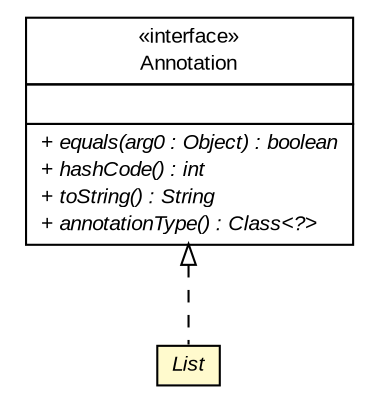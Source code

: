 #!/usr/local/bin/dot
#
# Class diagram 
# Generated by UMLGraph version R5_6 (http://www.umlgraph.org/)
#

digraph G {
	edge [fontname="arial",fontsize=10,labelfontname="arial",labelfontsize=10];
	node [fontname="arial",fontsize=10,shape=plaintext];
	nodesep=0.25;
	ranksep=0.5;
	// br.gov.to.sefaz.business.service.validation.custom.Cnpj.List
	c255981 [label=<<table title="br.gov.to.sefaz.business.service.validation.custom.Cnpj.List" border="0" cellborder="1" cellspacing="0" cellpadding="2" port="p" bgcolor="lemonChiffon" href="./Cnpj.List.html">
		<tr><td><table border="0" cellspacing="0" cellpadding="1">
<tr><td align="center" balign="center"><font face="arial italic"> List </font></td></tr>
		</table></td></tr>
		</table>>, URL="./Cnpj.List.html", fontname="arial", fontcolor="black", fontsize=10.0];
	//br.gov.to.sefaz.business.service.validation.custom.Cnpj.List implements java.lang.annotation.Annotation
	c256675:p -> c255981:p [dir=back,arrowtail=empty,style=dashed];
	// java.lang.annotation.Annotation
	c256675 [label=<<table title="java.lang.annotation.Annotation" border="0" cellborder="1" cellspacing="0" cellpadding="2" port="p" href="http://java.sun.com/j2se/1.4.2/docs/api/java/lang/annotation/Annotation.html">
		<tr><td><table border="0" cellspacing="0" cellpadding="1">
<tr><td align="center" balign="center"> &#171;interface&#187; </td></tr>
<tr><td align="center" balign="center"> Annotation </td></tr>
		</table></td></tr>
		<tr><td><table border="0" cellspacing="0" cellpadding="1">
<tr><td align="left" balign="left">  </td></tr>
		</table></td></tr>
		<tr><td><table border="0" cellspacing="0" cellpadding="1">
<tr><td align="left" balign="left"><font face="arial italic" point-size="10.0"> + equals(arg0 : Object) : boolean </font></td></tr>
<tr><td align="left" balign="left"><font face="arial italic" point-size="10.0"> + hashCode() : int </font></td></tr>
<tr><td align="left" balign="left"><font face="arial italic" point-size="10.0"> + toString() : String </font></td></tr>
<tr><td align="left" balign="left"><font face="arial italic" point-size="10.0"> + annotationType() : Class&lt;?&gt; </font></td></tr>
		</table></td></tr>
		</table>>, URL="http://java.sun.com/j2se/1.4.2/docs/api/java/lang/annotation/Annotation.html", fontname="arial", fontcolor="black", fontsize=10.0];
}

